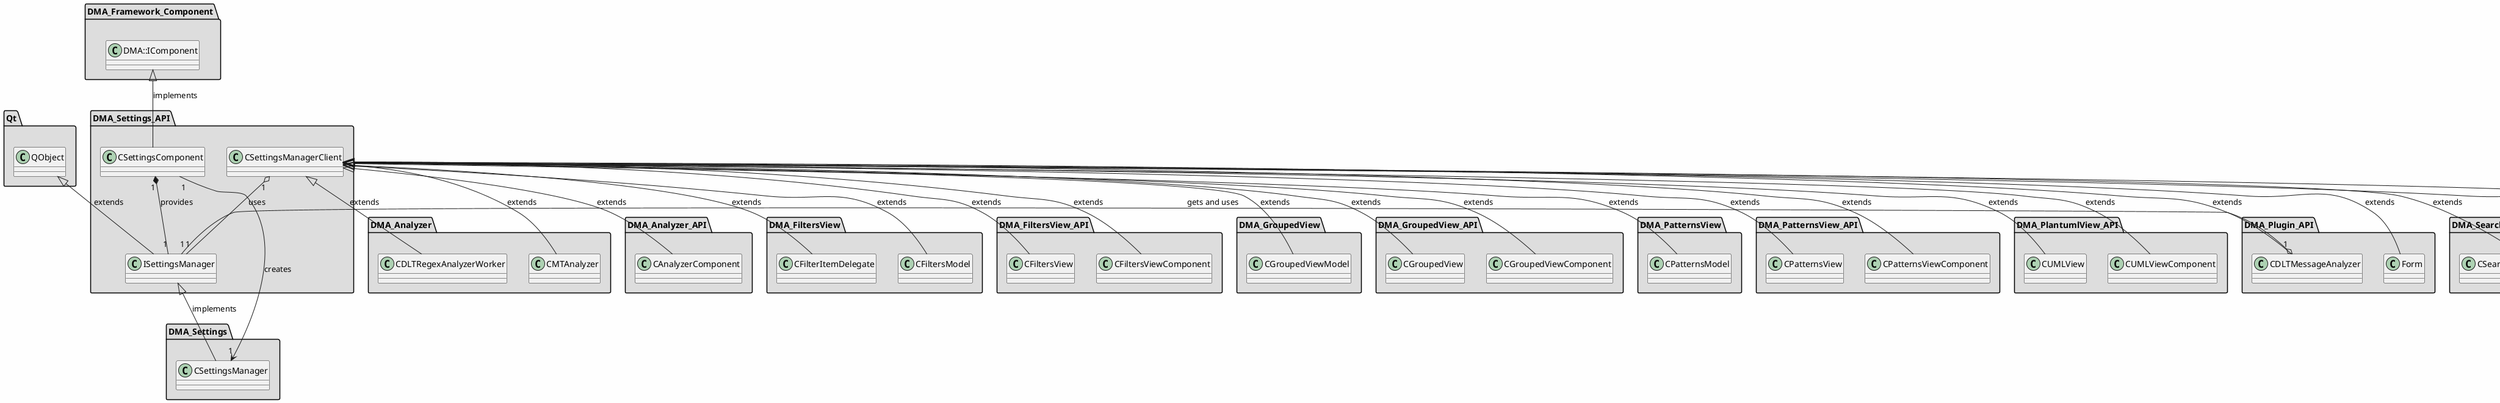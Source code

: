 
@startuml

skinparam backgroundColor #FEFEFE
skinparam wrapWidth 600
package "DMA_Analyzer" #DDDDDD
{

class "CDLTRegexAnalyzerWorker"
{
}

class "CMTAnalyzer"
{
}

}

package "DMA_Analyzer_API" #DDDDDD
{

class "CAnalyzerComponent"
{
}

}

package "DMA_FiltersView" #DDDDDD
{

class "CFilterItemDelegate"
{
}

class "CFiltersModel"
{
}

}

package "DMA_FiltersView_API" #DDDDDD
{

class "CFiltersView"
{
}

class "CFiltersViewComponent"
{
}

}

package "DMA_Framework_Component" #DDDDDD
{

class "DMA::IComponent"
{
}

}

package "DMA_GroupedView" #DDDDDD
{

class "CGroupedViewModel"
{
}

}

package "DMA_GroupedView_API" #DDDDDD
{

class "CGroupedView"
{
}

class "CGroupedViewComponent"
{
}

}

package "DMA_PatternsView" #DDDDDD
{

class "CPatternsModel"
{
}

}

package "DMA_PatternsView_API" #DDDDDD
{

class "CPatternsView"
{
}

class "CPatternsViewComponent"
{
}

}

package "DMA_PlantumlView_API" #DDDDDD
{

class "CUMLView"
{
}

class "CUMLViewComponent"
{
}

}

package "DMA_Plugin_API" #DDDDDD
{

class "CDLTMessageAnalyzer"
{
}

class "Form"
{
}

}

package "DMA_SearchView" #DDDDDD
{

class "CSearchResultHighlightingDelegate"
{
}

class "CSearchResultModel"
{
}

}

package "DMA_SearchView_API" #DDDDDD
{

class "CSearchViewComponent"
{
}

}

package "DMA_Settings" #DDDDDD
{

class "CSettingsManager"
{
}

}

package "DMA_Settings_API" #DDDDDD
{

class "CSettingsComponent"
{
}

class "CSettingsManagerClient"
{
}

class "ISettingsManager"
{
}

}

package "Qt" #DDDDDD
{

class "QObject"
{
}

}

'====================Inheritance section====================
CSettingsManagerClient <|-- CDLTRegexAnalyzerWorker : extends
CSettingsManagerClient <|-- CMTAnalyzer : extends
CSettingsManagerClient <|-- CAnalyzerComponent : extends
CSettingsManagerClient <|-- CFilterItemDelegate : extends
CSettingsManagerClient <|-- CFiltersModel : extends
CSettingsManagerClient <|-- CFiltersView : extends
CSettingsManagerClient <|-- CFiltersViewComponent : extends
CSettingsManagerClient <|-- CGroupedViewModel : extends
CSettingsManagerClient <|-- CGroupedView : extends
CSettingsManagerClient <|-- CGroupedViewComponent : extends
CSettingsManagerClient <|-- CPatternsModel : extends
CSettingsManagerClient <|-- CPatternsView : extends
CSettingsManagerClient <|-- CPatternsViewComponent : extends
CSettingsManagerClient <|-- CUMLView : extends
CSettingsManagerClient <|-- CUMLViewComponent : extends
CSettingsManagerClient <|-- CDLTMessageAnalyzer : extends
CSettingsManagerClient <|-- Form : extends
CSettingsManagerClient <|-- CSearchResultHighlightingDelegate : extends
CSettingsManagerClient <|-- CSearchResultModel : extends
CSettingsManagerClient <|-- CSearchViewComponent : extends
ISettingsManager <|-- CSettingsManager : implements
DMA::IComponent <|-- CSettingsComponent : implements
QObject <|-- ISettingsManager : extends

'====================Dependencies section====================
CDLTMessageAnalyzer "1" o-- "1" ISettingsManager : gets and uses
CSettingsComponent "1" --> "1" CSettingsManager : creates
CSettingsComponent "1" *-- "1" ISettingsManager : provides
CSettingsManagerClient "1" o-- "1" ISettingsManager : uses

@enduml